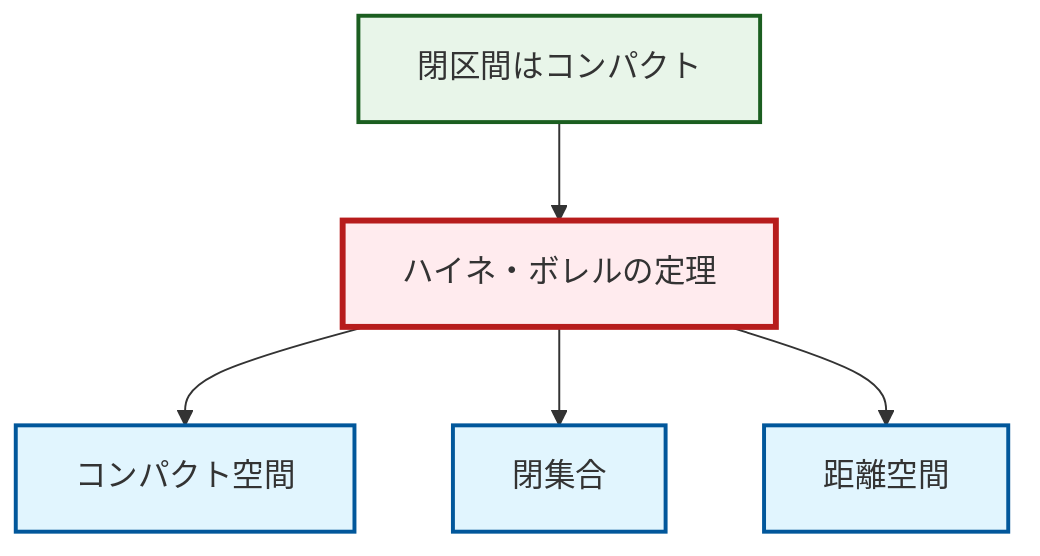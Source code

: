 graph TD
    classDef definition fill:#e1f5fe,stroke:#01579b,stroke-width:2px
    classDef theorem fill:#f3e5f5,stroke:#4a148c,stroke-width:2px
    classDef axiom fill:#fff3e0,stroke:#e65100,stroke-width:2px
    classDef example fill:#e8f5e9,stroke:#1b5e20,stroke-width:2px
    classDef current fill:#ffebee,stroke:#b71c1c,stroke-width:3px
    ex-closed-interval-compact["閉区間はコンパクト"]:::example
    def-compact["コンパクト空間"]:::definition
    def-closed-set["閉集合"]:::definition
    def-metric-space["距離空間"]:::definition
    thm-heine-borel["ハイネ・ボレルの定理"]:::theorem
    thm-heine-borel --> def-compact
    thm-heine-borel --> def-closed-set
    thm-heine-borel --> def-metric-space
    ex-closed-interval-compact --> thm-heine-borel
    class thm-heine-borel current